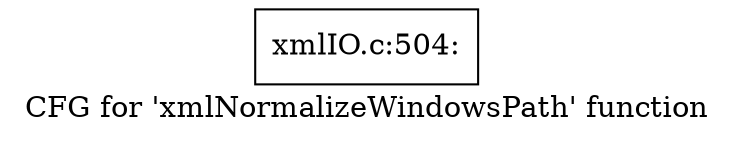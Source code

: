 digraph "CFG for 'xmlNormalizeWindowsPath' function" {
	label="CFG for 'xmlNormalizeWindowsPath' function";

	Node0x51ffe30 [shape=record,label="{xmlIO.c:504:}"];
}
